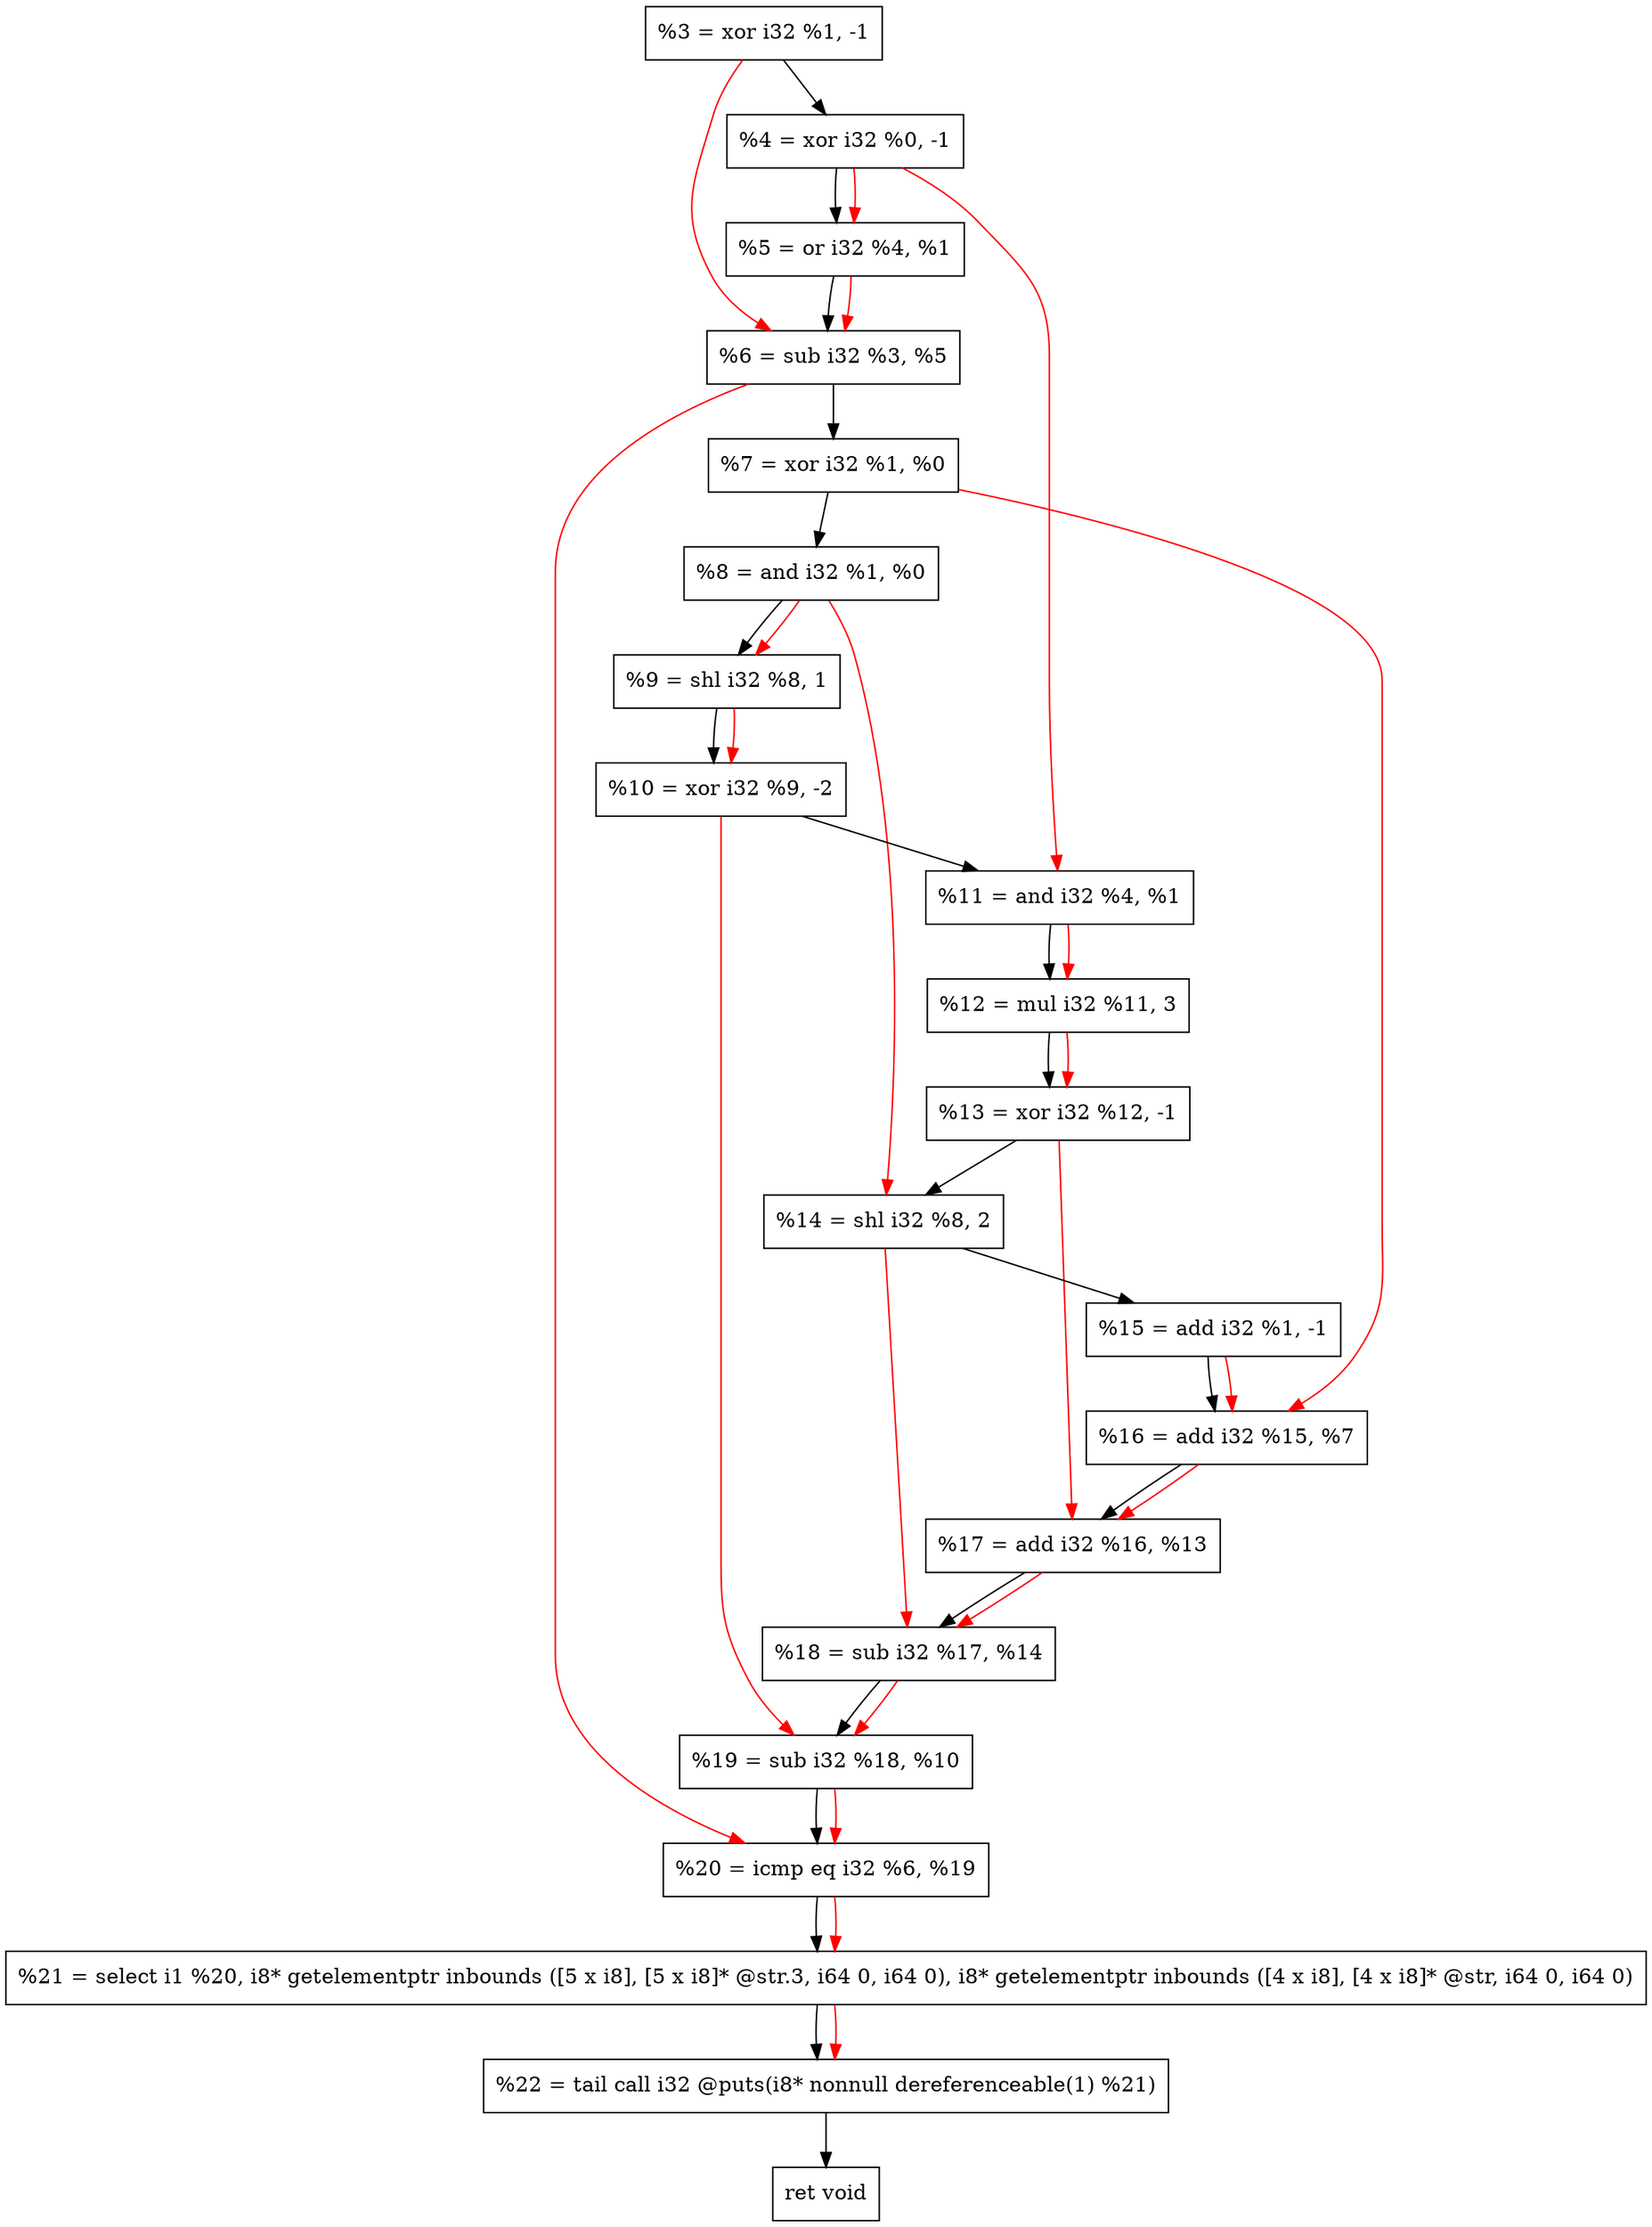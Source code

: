 digraph "DFG for'crackme' function" {
	Node0xd56a60[shape=record, label="  %3 = xor i32 %1, -1"];
	Node0xd56ad0[shape=record, label="  %4 = xor i32 %0, -1"];
	Node0xd56b90[shape=record, label="  %5 = or i32 %4, %1"];
	Node0xd56c00[shape=record, label="  %6 = sub i32 %3, %5"];
	Node0xd56c70[shape=record, label="  %7 = xor i32 %1, %0"];
	Node0xd56ce0[shape=record, label="  %8 = and i32 %1, %0"];
	Node0xd56d50[shape=record, label="  %9 = shl i32 %8, 1"];
	Node0xd56df0[shape=record, label="  %10 = xor i32 %9, -2"];
	Node0xd56e60[shape=record, label="  %11 = and i32 %4, %1"];
	Node0xd56f00[shape=record, label="  %12 = mul i32 %11, 3"];
	Node0xd56f70[shape=record, label="  %13 = xor i32 %12, -1"];
	Node0xd57010[shape=record, label="  %14 = shl i32 %8, 2"];
	Node0xd57080[shape=record, label="  %15 = add i32 %1, -1"];
	Node0xd570f0[shape=record, label="  %16 = add i32 %15, %7"];
	Node0xd57160[shape=record, label="  %17 = add i32 %16, %13"];
	Node0xd571d0[shape=record, label="  %18 = sub i32 %17, %14"];
	Node0xd57240[shape=record, label="  %19 = sub i32 %18, %10"];
	Node0xd572b0[shape=record, label="  %20 = icmp eq i32 %6, %19"];
	Node0xcf7268[shape=record, label="  %21 = select i1 %20, i8* getelementptr inbounds ([5 x i8], [5 x i8]* @str.3, i64 0, i64 0), i8* getelementptr inbounds ([4 x i8], [4 x i8]* @str, i64 0, i64 0)"];
	Node0xd57750[shape=record, label="  %22 = tail call i32 @puts(i8* nonnull dereferenceable(1) %21)"];
	Node0xd577a0[shape=record, label="  ret void"];
	Node0xd56a60 -> Node0xd56ad0;
	Node0xd56ad0 -> Node0xd56b90;
	Node0xd56b90 -> Node0xd56c00;
	Node0xd56c00 -> Node0xd56c70;
	Node0xd56c70 -> Node0xd56ce0;
	Node0xd56ce0 -> Node0xd56d50;
	Node0xd56d50 -> Node0xd56df0;
	Node0xd56df0 -> Node0xd56e60;
	Node0xd56e60 -> Node0xd56f00;
	Node0xd56f00 -> Node0xd56f70;
	Node0xd56f70 -> Node0xd57010;
	Node0xd57010 -> Node0xd57080;
	Node0xd57080 -> Node0xd570f0;
	Node0xd570f0 -> Node0xd57160;
	Node0xd57160 -> Node0xd571d0;
	Node0xd571d0 -> Node0xd57240;
	Node0xd57240 -> Node0xd572b0;
	Node0xd572b0 -> Node0xcf7268;
	Node0xcf7268 -> Node0xd57750;
	Node0xd57750 -> Node0xd577a0;
edge [color=red]
	Node0xd56ad0 -> Node0xd56b90;
	Node0xd56a60 -> Node0xd56c00;
	Node0xd56b90 -> Node0xd56c00;
	Node0xd56ce0 -> Node0xd56d50;
	Node0xd56d50 -> Node0xd56df0;
	Node0xd56ad0 -> Node0xd56e60;
	Node0xd56e60 -> Node0xd56f00;
	Node0xd56f00 -> Node0xd56f70;
	Node0xd56ce0 -> Node0xd57010;
	Node0xd57080 -> Node0xd570f0;
	Node0xd56c70 -> Node0xd570f0;
	Node0xd570f0 -> Node0xd57160;
	Node0xd56f70 -> Node0xd57160;
	Node0xd57160 -> Node0xd571d0;
	Node0xd57010 -> Node0xd571d0;
	Node0xd571d0 -> Node0xd57240;
	Node0xd56df0 -> Node0xd57240;
	Node0xd56c00 -> Node0xd572b0;
	Node0xd57240 -> Node0xd572b0;
	Node0xd572b0 -> Node0xcf7268;
	Node0xcf7268 -> Node0xd57750;
}
